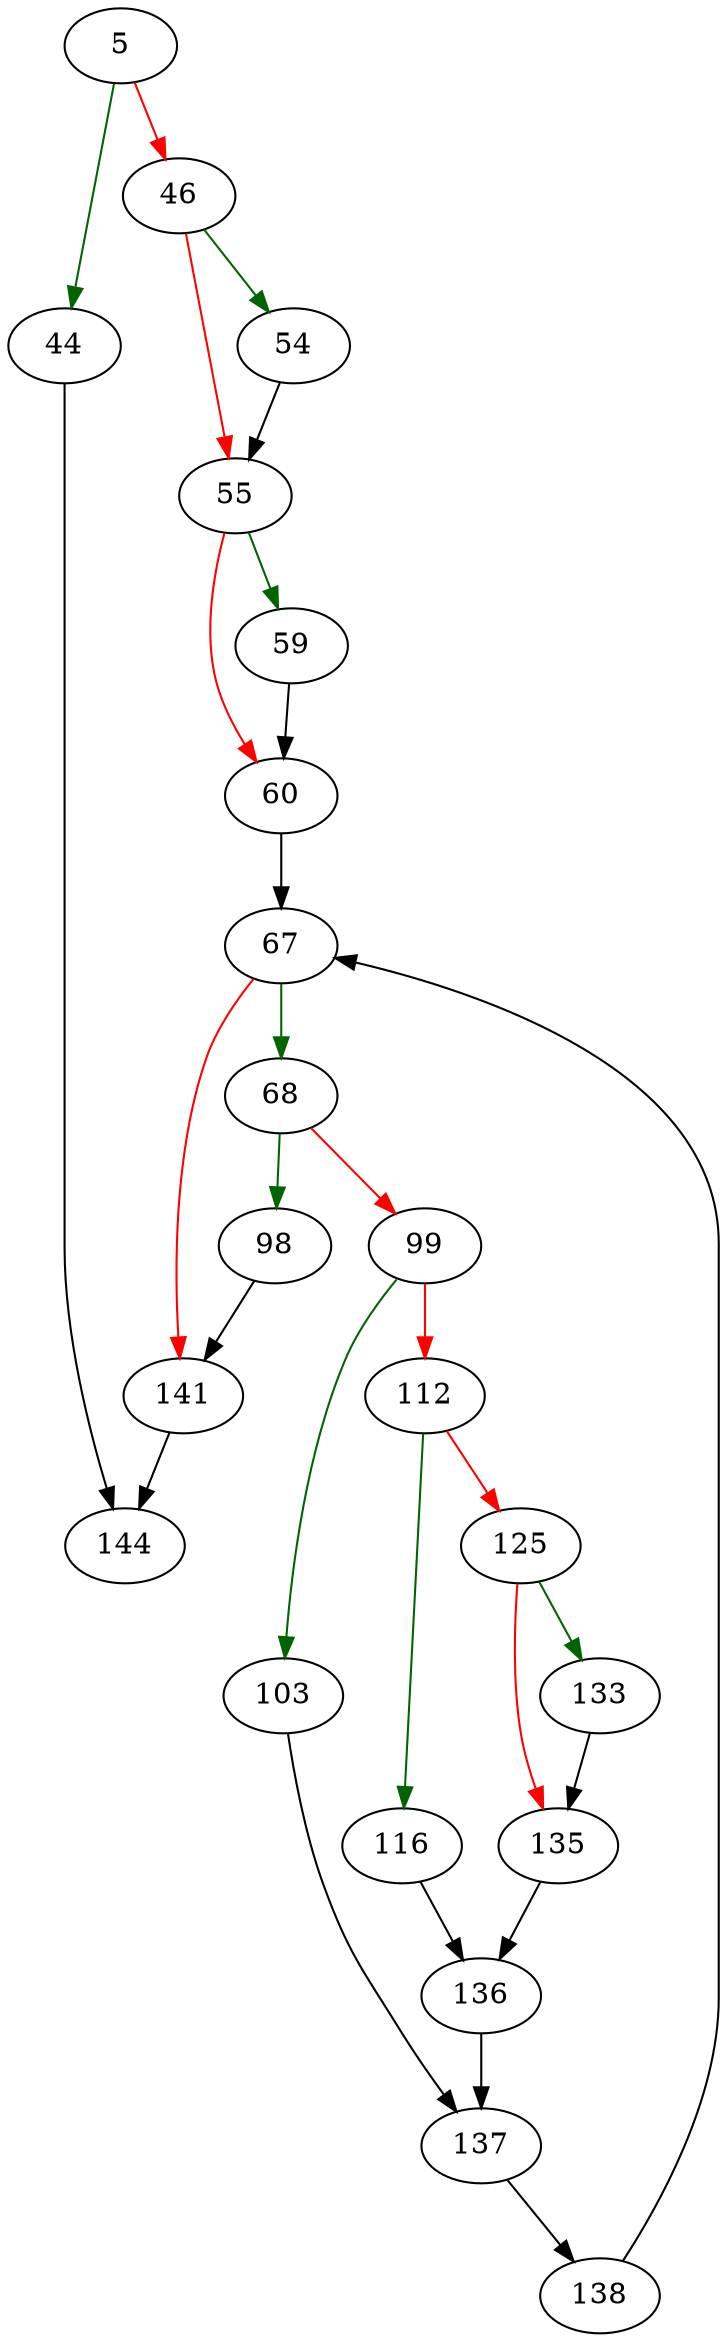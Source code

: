 strict digraph "codeVectorCompare" {
	// Node definitions.
	5 [entry=true];
	44;
	46;
	144;
	54;
	55;
	59;
	60;
	67;
	68;
	141;
	98;
	99;
	103;
	112;
	137;
	116;
	125;
	136;
	133;
	135;
	138;

	// Edge definitions.
	5 -> 44 [
		color=darkgreen
		cond=true
	];
	5 -> 46 [
		color=red
		cond=false
	];
	44 -> 144;
	46 -> 54 [
		color=darkgreen
		cond=true
	];
	46 -> 55 [
		color=red
		cond=false
	];
	54 -> 55;
	55 -> 59 [
		color=darkgreen
		cond=true
	];
	55 -> 60 [
		color=red
		cond=false
	];
	59 -> 60;
	60 -> 67;
	67 -> 68 [
		color=darkgreen
		cond=true
	];
	67 -> 141 [
		color=red
		cond=false
	];
	68 -> 98 [
		color=darkgreen
		cond=true
	];
	68 -> 99 [
		color=red
		cond=false
	];
	141 -> 144;
	98 -> 141;
	99 -> 103 [
		color=darkgreen
		cond=true
	];
	99 -> 112 [
		color=red
		cond=false
	];
	103 -> 137;
	112 -> 116 [
		color=darkgreen
		cond=true
	];
	112 -> 125 [
		color=red
		cond=false
	];
	137 -> 138;
	116 -> 136;
	125 -> 133 [
		color=darkgreen
		cond=true
	];
	125 -> 135 [
		color=red
		cond=false
	];
	136 -> 137;
	133 -> 135;
	135 -> 136;
	138 -> 67;
}